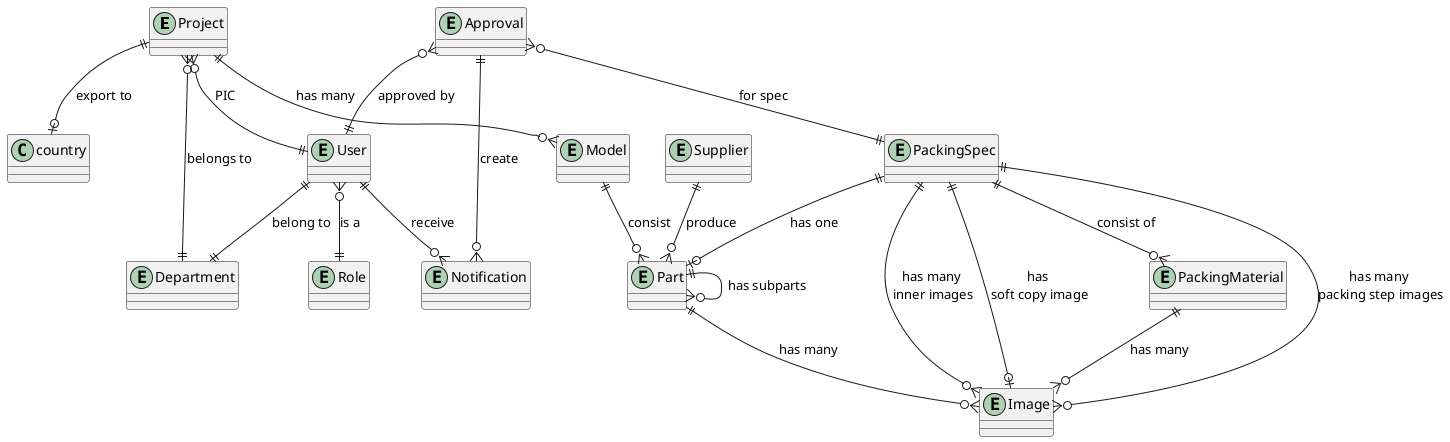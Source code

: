 @startuml

entity "Project" as project {
}

entity "Model" as model {
}

entity "Part" as part {
}

entity "PackingSpec" as ps {
}

entity "PackingMaterial" as pm {
}

entity "Supplier" as supplier {
}

entity "Image" as img {
}

entity "User" as user {
}

entity "Department" as dept {
}

entity "Role" as role {
}

entity "Approval" as approval {
}

entity "Notification" as notif {

}

' Relationships
ps ||--o| part : "has one"
ps ||--o{ pm : "consist of"
ps ||--o{ img: "has many \npacking step images"
ps ||--o{ img: "has many \ninner images"
ps ||--o| img: "has \nsoft copy image"

user ||--|| dept: "belong to"
user }o--|| role : "is a"
user ||--o{ notif: "receive"

part ||--o{ part : "has subparts"
part ||--o{ img : "has many"
supplier ||--o{ part : "produce"
pm ||--o{ img: "has many"

approval }o--|| user : "approved by"
approval }o--|| ps : "for spec"
approval ||--o{ notif : "create"

project ||--o{ model : "has many"
model ||--o{ part : "consist"
project||--o| country : "export to"

project }o--|| dept : "belongs to"
project }o--|| user : "PIC"

@enduml